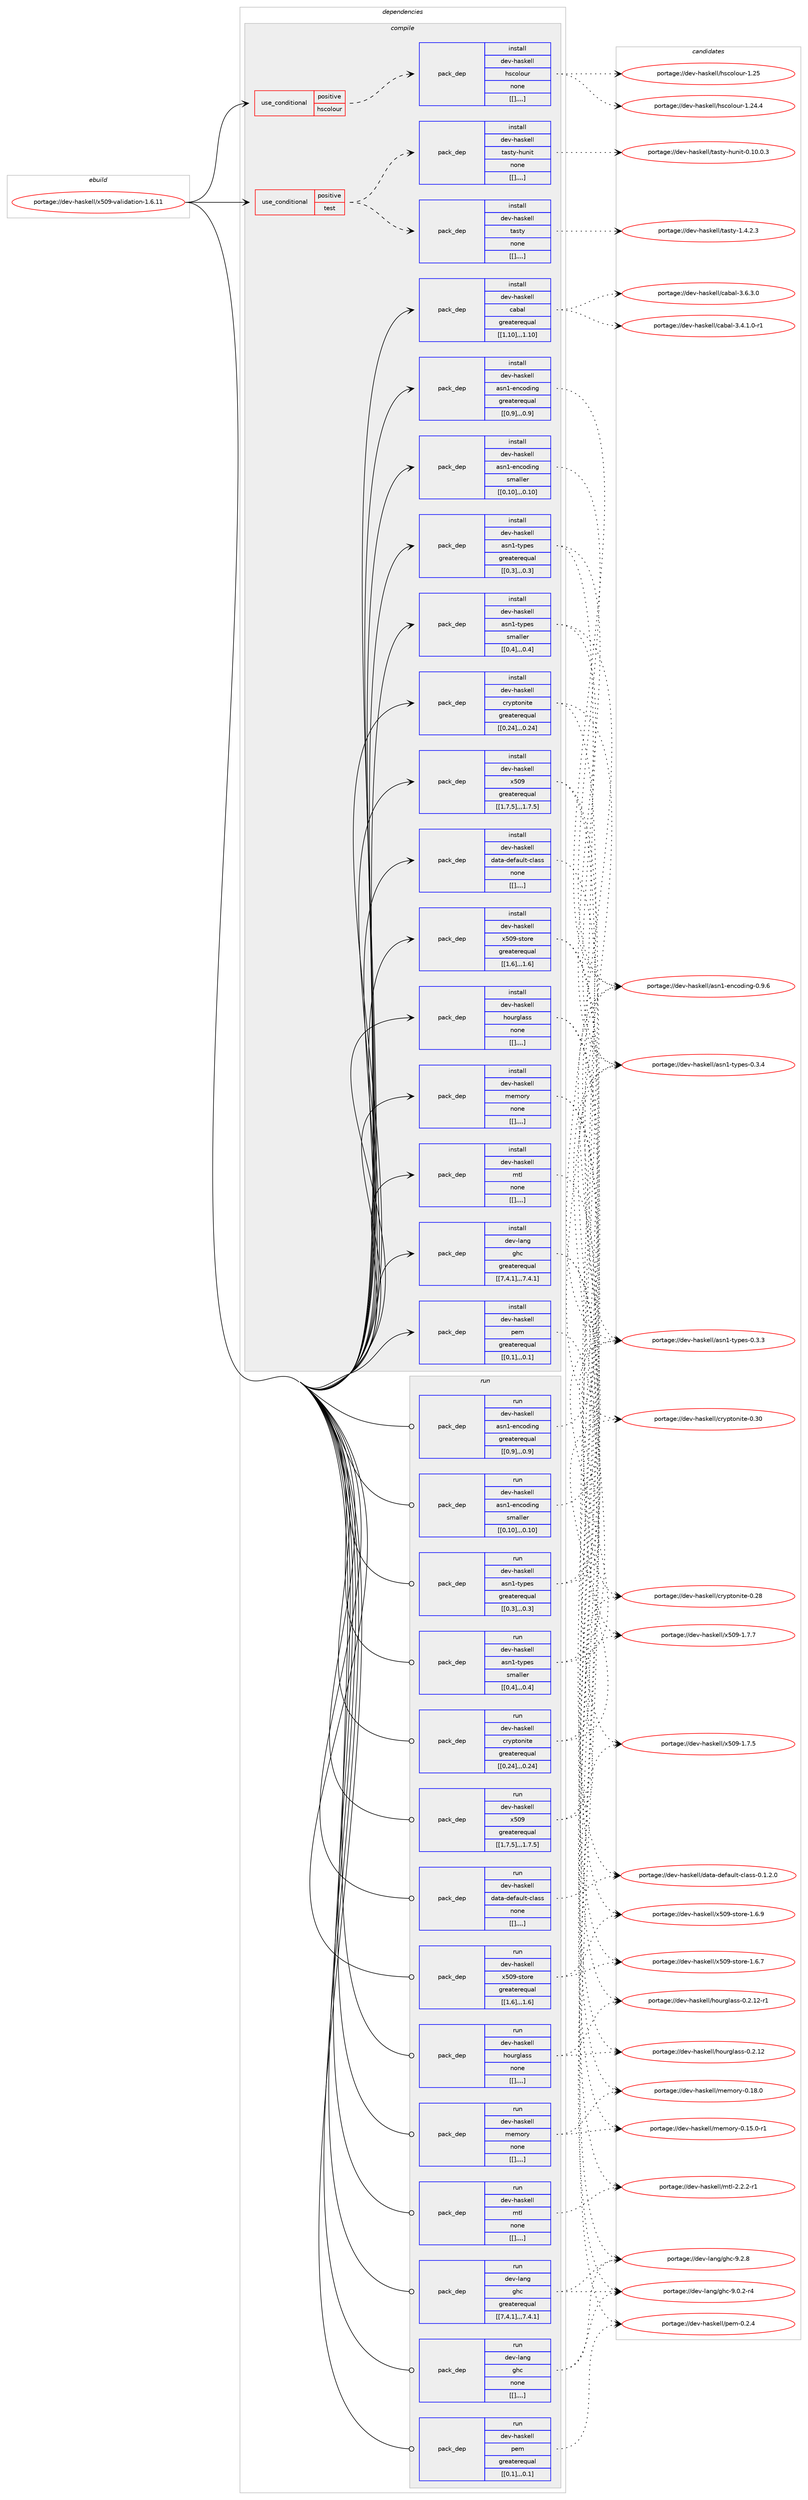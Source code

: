 digraph prolog {

# *************
# Graph options
# *************

newrank=true;
concentrate=true;
compound=true;
graph [rankdir=LR,fontname=Helvetica,fontsize=10,ranksep=1.5];#, ranksep=2.5, nodesep=0.2];
edge  [arrowhead=vee];
node  [fontname=Helvetica,fontsize=10];

# **********
# The ebuild
# **********

subgraph cluster_leftcol {
color=gray;
label=<<i>ebuild</i>>;
id [label="portage://dev-haskell/x509-validation-1.6.11", color=red, width=4, href="../dev-haskell/x509-validation-1.6.11.svg"];
}

# ****************
# The dependencies
# ****************

subgraph cluster_midcol {
color=gray;
label=<<i>dependencies</i>>;
subgraph cluster_compile {
fillcolor="#eeeeee";
style=filled;
label=<<i>compile</i>>;
subgraph cond21774 {
dependency92009 [label=<<TABLE BORDER="0" CELLBORDER="1" CELLSPACING="0" CELLPADDING="4"><TR><TD ROWSPAN="3" CELLPADDING="10">use_conditional</TD></TR><TR><TD>positive</TD></TR><TR><TD>hscolour</TD></TR></TABLE>>, shape=none, color=red];
subgraph pack69184 {
dependency92010 [label=<<TABLE BORDER="0" CELLBORDER="1" CELLSPACING="0" CELLPADDING="4" WIDTH="220"><TR><TD ROWSPAN="6" CELLPADDING="30">pack_dep</TD></TR><TR><TD WIDTH="110">install</TD></TR><TR><TD>dev-haskell</TD></TR><TR><TD>hscolour</TD></TR><TR><TD>none</TD></TR><TR><TD>[[],,,,]</TD></TR></TABLE>>, shape=none, color=blue];
}
dependency92009:e -> dependency92010:w [weight=20,style="dashed",arrowhead="vee"];
}
id:e -> dependency92009:w [weight=20,style="solid",arrowhead="vee"];
subgraph cond21775 {
dependency92011 [label=<<TABLE BORDER="0" CELLBORDER="1" CELLSPACING="0" CELLPADDING="4"><TR><TD ROWSPAN="3" CELLPADDING="10">use_conditional</TD></TR><TR><TD>positive</TD></TR><TR><TD>test</TD></TR></TABLE>>, shape=none, color=red];
subgraph pack69185 {
dependency92012 [label=<<TABLE BORDER="0" CELLBORDER="1" CELLSPACING="0" CELLPADDING="4" WIDTH="220"><TR><TD ROWSPAN="6" CELLPADDING="30">pack_dep</TD></TR><TR><TD WIDTH="110">install</TD></TR><TR><TD>dev-haskell</TD></TR><TR><TD>tasty</TD></TR><TR><TD>none</TD></TR><TR><TD>[[],,,,]</TD></TR></TABLE>>, shape=none, color=blue];
}
dependency92011:e -> dependency92012:w [weight=20,style="dashed",arrowhead="vee"];
subgraph pack69186 {
dependency92013 [label=<<TABLE BORDER="0" CELLBORDER="1" CELLSPACING="0" CELLPADDING="4" WIDTH="220"><TR><TD ROWSPAN="6" CELLPADDING="30">pack_dep</TD></TR><TR><TD WIDTH="110">install</TD></TR><TR><TD>dev-haskell</TD></TR><TR><TD>tasty-hunit</TD></TR><TR><TD>none</TD></TR><TR><TD>[[],,,,]</TD></TR></TABLE>>, shape=none, color=blue];
}
dependency92011:e -> dependency92013:w [weight=20,style="dashed",arrowhead="vee"];
}
id:e -> dependency92011:w [weight=20,style="solid",arrowhead="vee"];
subgraph pack69187 {
dependency92014 [label=<<TABLE BORDER="0" CELLBORDER="1" CELLSPACING="0" CELLPADDING="4" WIDTH="220"><TR><TD ROWSPAN="6" CELLPADDING="30">pack_dep</TD></TR><TR><TD WIDTH="110">install</TD></TR><TR><TD>dev-haskell</TD></TR><TR><TD>asn1-encoding</TD></TR><TR><TD>greaterequal</TD></TR><TR><TD>[[0,9],,,0.9]</TD></TR></TABLE>>, shape=none, color=blue];
}
id:e -> dependency92014:w [weight=20,style="solid",arrowhead="vee"];
subgraph pack69188 {
dependency92015 [label=<<TABLE BORDER="0" CELLBORDER="1" CELLSPACING="0" CELLPADDING="4" WIDTH="220"><TR><TD ROWSPAN="6" CELLPADDING="30">pack_dep</TD></TR><TR><TD WIDTH="110">install</TD></TR><TR><TD>dev-haskell</TD></TR><TR><TD>asn1-encoding</TD></TR><TR><TD>smaller</TD></TR><TR><TD>[[0,10],,,0.10]</TD></TR></TABLE>>, shape=none, color=blue];
}
id:e -> dependency92015:w [weight=20,style="solid",arrowhead="vee"];
subgraph pack69189 {
dependency92016 [label=<<TABLE BORDER="0" CELLBORDER="1" CELLSPACING="0" CELLPADDING="4" WIDTH="220"><TR><TD ROWSPAN="6" CELLPADDING="30">pack_dep</TD></TR><TR><TD WIDTH="110">install</TD></TR><TR><TD>dev-haskell</TD></TR><TR><TD>asn1-types</TD></TR><TR><TD>greaterequal</TD></TR><TR><TD>[[0,3],,,0.3]</TD></TR></TABLE>>, shape=none, color=blue];
}
id:e -> dependency92016:w [weight=20,style="solid",arrowhead="vee"];
subgraph pack69190 {
dependency92017 [label=<<TABLE BORDER="0" CELLBORDER="1" CELLSPACING="0" CELLPADDING="4" WIDTH="220"><TR><TD ROWSPAN="6" CELLPADDING="30">pack_dep</TD></TR><TR><TD WIDTH="110">install</TD></TR><TR><TD>dev-haskell</TD></TR><TR><TD>asn1-types</TD></TR><TR><TD>smaller</TD></TR><TR><TD>[[0,4],,,0.4]</TD></TR></TABLE>>, shape=none, color=blue];
}
id:e -> dependency92017:w [weight=20,style="solid",arrowhead="vee"];
subgraph pack69191 {
dependency92018 [label=<<TABLE BORDER="0" CELLBORDER="1" CELLSPACING="0" CELLPADDING="4" WIDTH="220"><TR><TD ROWSPAN="6" CELLPADDING="30">pack_dep</TD></TR><TR><TD WIDTH="110">install</TD></TR><TR><TD>dev-haskell</TD></TR><TR><TD>cabal</TD></TR><TR><TD>greaterequal</TD></TR><TR><TD>[[1,10],,,1.10]</TD></TR></TABLE>>, shape=none, color=blue];
}
id:e -> dependency92018:w [weight=20,style="solid",arrowhead="vee"];
subgraph pack69192 {
dependency92019 [label=<<TABLE BORDER="0" CELLBORDER="1" CELLSPACING="0" CELLPADDING="4" WIDTH="220"><TR><TD ROWSPAN="6" CELLPADDING="30">pack_dep</TD></TR><TR><TD WIDTH="110">install</TD></TR><TR><TD>dev-haskell</TD></TR><TR><TD>cryptonite</TD></TR><TR><TD>greaterequal</TD></TR><TR><TD>[[0,24],,,0.24]</TD></TR></TABLE>>, shape=none, color=blue];
}
id:e -> dependency92019:w [weight=20,style="solid",arrowhead="vee"];
subgraph pack69193 {
dependency92020 [label=<<TABLE BORDER="0" CELLBORDER="1" CELLSPACING="0" CELLPADDING="4" WIDTH="220"><TR><TD ROWSPAN="6" CELLPADDING="30">pack_dep</TD></TR><TR><TD WIDTH="110">install</TD></TR><TR><TD>dev-haskell</TD></TR><TR><TD>data-default-class</TD></TR><TR><TD>none</TD></TR><TR><TD>[[],,,,]</TD></TR></TABLE>>, shape=none, color=blue];
}
id:e -> dependency92020:w [weight=20,style="solid",arrowhead="vee"];
subgraph pack69194 {
dependency92021 [label=<<TABLE BORDER="0" CELLBORDER="1" CELLSPACING="0" CELLPADDING="4" WIDTH="220"><TR><TD ROWSPAN="6" CELLPADDING="30">pack_dep</TD></TR><TR><TD WIDTH="110">install</TD></TR><TR><TD>dev-haskell</TD></TR><TR><TD>hourglass</TD></TR><TR><TD>none</TD></TR><TR><TD>[[],,,,]</TD></TR></TABLE>>, shape=none, color=blue];
}
id:e -> dependency92021:w [weight=20,style="solid",arrowhead="vee"];
subgraph pack69195 {
dependency92022 [label=<<TABLE BORDER="0" CELLBORDER="1" CELLSPACING="0" CELLPADDING="4" WIDTH="220"><TR><TD ROWSPAN="6" CELLPADDING="30">pack_dep</TD></TR><TR><TD WIDTH="110">install</TD></TR><TR><TD>dev-haskell</TD></TR><TR><TD>memory</TD></TR><TR><TD>none</TD></TR><TR><TD>[[],,,,]</TD></TR></TABLE>>, shape=none, color=blue];
}
id:e -> dependency92022:w [weight=20,style="solid",arrowhead="vee"];
subgraph pack69196 {
dependency92023 [label=<<TABLE BORDER="0" CELLBORDER="1" CELLSPACING="0" CELLPADDING="4" WIDTH="220"><TR><TD ROWSPAN="6" CELLPADDING="30">pack_dep</TD></TR><TR><TD WIDTH="110">install</TD></TR><TR><TD>dev-haskell</TD></TR><TR><TD>mtl</TD></TR><TR><TD>none</TD></TR><TR><TD>[[],,,,]</TD></TR></TABLE>>, shape=none, color=blue];
}
id:e -> dependency92023:w [weight=20,style="solid",arrowhead="vee"];
subgraph pack69197 {
dependency92024 [label=<<TABLE BORDER="0" CELLBORDER="1" CELLSPACING="0" CELLPADDING="4" WIDTH="220"><TR><TD ROWSPAN="6" CELLPADDING="30">pack_dep</TD></TR><TR><TD WIDTH="110">install</TD></TR><TR><TD>dev-haskell</TD></TR><TR><TD>pem</TD></TR><TR><TD>greaterequal</TD></TR><TR><TD>[[0,1],,,0.1]</TD></TR></TABLE>>, shape=none, color=blue];
}
id:e -> dependency92024:w [weight=20,style="solid",arrowhead="vee"];
subgraph pack69198 {
dependency92025 [label=<<TABLE BORDER="0" CELLBORDER="1" CELLSPACING="0" CELLPADDING="4" WIDTH="220"><TR><TD ROWSPAN="6" CELLPADDING="30">pack_dep</TD></TR><TR><TD WIDTH="110">install</TD></TR><TR><TD>dev-haskell</TD></TR><TR><TD>x509</TD></TR><TR><TD>greaterequal</TD></TR><TR><TD>[[1,7,5],,,1.7.5]</TD></TR></TABLE>>, shape=none, color=blue];
}
id:e -> dependency92025:w [weight=20,style="solid",arrowhead="vee"];
subgraph pack69199 {
dependency92026 [label=<<TABLE BORDER="0" CELLBORDER="1" CELLSPACING="0" CELLPADDING="4" WIDTH="220"><TR><TD ROWSPAN="6" CELLPADDING="30">pack_dep</TD></TR><TR><TD WIDTH="110">install</TD></TR><TR><TD>dev-haskell</TD></TR><TR><TD>x509-store</TD></TR><TR><TD>greaterequal</TD></TR><TR><TD>[[1,6],,,1.6]</TD></TR></TABLE>>, shape=none, color=blue];
}
id:e -> dependency92026:w [weight=20,style="solid",arrowhead="vee"];
subgraph pack69200 {
dependency92027 [label=<<TABLE BORDER="0" CELLBORDER="1" CELLSPACING="0" CELLPADDING="4" WIDTH="220"><TR><TD ROWSPAN="6" CELLPADDING="30">pack_dep</TD></TR><TR><TD WIDTH="110">install</TD></TR><TR><TD>dev-lang</TD></TR><TR><TD>ghc</TD></TR><TR><TD>greaterequal</TD></TR><TR><TD>[[7,4,1],,,7.4.1]</TD></TR></TABLE>>, shape=none, color=blue];
}
id:e -> dependency92027:w [weight=20,style="solid",arrowhead="vee"];
}
subgraph cluster_compileandrun {
fillcolor="#eeeeee";
style=filled;
label=<<i>compile and run</i>>;
}
subgraph cluster_run {
fillcolor="#eeeeee";
style=filled;
label=<<i>run</i>>;
subgraph pack69201 {
dependency92028 [label=<<TABLE BORDER="0" CELLBORDER="1" CELLSPACING="0" CELLPADDING="4" WIDTH="220"><TR><TD ROWSPAN="6" CELLPADDING="30">pack_dep</TD></TR><TR><TD WIDTH="110">run</TD></TR><TR><TD>dev-haskell</TD></TR><TR><TD>asn1-encoding</TD></TR><TR><TD>greaterequal</TD></TR><TR><TD>[[0,9],,,0.9]</TD></TR></TABLE>>, shape=none, color=blue];
}
id:e -> dependency92028:w [weight=20,style="solid",arrowhead="odot"];
subgraph pack69202 {
dependency92029 [label=<<TABLE BORDER="0" CELLBORDER="1" CELLSPACING="0" CELLPADDING="4" WIDTH="220"><TR><TD ROWSPAN="6" CELLPADDING="30">pack_dep</TD></TR><TR><TD WIDTH="110">run</TD></TR><TR><TD>dev-haskell</TD></TR><TR><TD>asn1-encoding</TD></TR><TR><TD>smaller</TD></TR><TR><TD>[[0,10],,,0.10]</TD></TR></TABLE>>, shape=none, color=blue];
}
id:e -> dependency92029:w [weight=20,style="solid",arrowhead="odot"];
subgraph pack69203 {
dependency92030 [label=<<TABLE BORDER="0" CELLBORDER="1" CELLSPACING="0" CELLPADDING="4" WIDTH="220"><TR><TD ROWSPAN="6" CELLPADDING="30">pack_dep</TD></TR><TR><TD WIDTH="110">run</TD></TR><TR><TD>dev-haskell</TD></TR><TR><TD>asn1-types</TD></TR><TR><TD>greaterequal</TD></TR><TR><TD>[[0,3],,,0.3]</TD></TR></TABLE>>, shape=none, color=blue];
}
id:e -> dependency92030:w [weight=20,style="solid",arrowhead="odot"];
subgraph pack69204 {
dependency92031 [label=<<TABLE BORDER="0" CELLBORDER="1" CELLSPACING="0" CELLPADDING="4" WIDTH="220"><TR><TD ROWSPAN="6" CELLPADDING="30">pack_dep</TD></TR><TR><TD WIDTH="110">run</TD></TR><TR><TD>dev-haskell</TD></TR><TR><TD>asn1-types</TD></TR><TR><TD>smaller</TD></TR><TR><TD>[[0,4],,,0.4]</TD></TR></TABLE>>, shape=none, color=blue];
}
id:e -> dependency92031:w [weight=20,style="solid",arrowhead="odot"];
subgraph pack69205 {
dependency92032 [label=<<TABLE BORDER="0" CELLBORDER="1" CELLSPACING="0" CELLPADDING="4" WIDTH="220"><TR><TD ROWSPAN="6" CELLPADDING="30">pack_dep</TD></TR><TR><TD WIDTH="110">run</TD></TR><TR><TD>dev-haskell</TD></TR><TR><TD>cryptonite</TD></TR><TR><TD>greaterequal</TD></TR><TR><TD>[[0,24],,,0.24]</TD></TR></TABLE>>, shape=none, color=blue];
}
id:e -> dependency92032:w [weight=20,style="solid",arrowhead="odot"];
subgraph pack69206 {
dependency92033 [label=<<TABLE BORDER="0" CELLBORDER="1" CELLSPACING="0" CELLPADDING="4" WIDTH="220"><TR><TD ROWSPAN="6" CELLPADDING="30">pack_dep</TD></TR><TR><TD WIDTH="110">run</TD></TR><TR><TD>dev-haskell</TD></TR><TR><TD>data-default-class</TD></TR><TR><TD>none</TD></TR><TR><TD>[[],,,,]</TD></TR></TABLE>>, shape=none, color=blue];
}
id:e -> dependency92033:w [weight=20,style="solid",arrowhead="odot"];
subgraph pack69207 {
dependency92034 [label=<<TABLE BORDER="0" CELLBORDER="1" CELLSPACING="0" CELLPADDING="4" WIDTH="220"><TR><TD ROWSPAN="6" CELLPADDING="30">pack_dep</TD></TR><TR><TD WIDTH="110">run</TD></TR><TR><TD>dev-haskell</TD></TR><TR><TD>hourglass</TD></TR><TR><TD>none</TD></TR><TR><TD>[[],,,,]</TD></TR></TABLE>>, shape=none, color=blue];
}
id:e -> dependency92034:w [weight=20,style="solid",arrowhead="odot"];
subgraph pack69208 {
dependency92035 [label=<<TABLE BORDER="0" CELLBORDER="1" CELLSPACING="0" CELLPADDING="4" WIDTH="220"><TR><TD ROWSPAN="6" CELLPADDING="30">pack_dep</TD></TR><TR><TD WIDTH="110">run</TD></TR><TR><TD>dev-haskell</TD></TR><TR><TD>memory</TD></TR><TR><TD>none</TD></TR><TR><TD>[[],,,,]</TD></TR></TABLE>>, shape=none, color=blue];
}
id:e -> dependency92035:w [weight=20,style="solid",arrowhead="odot"];
subgraph pack69209 {
dependency92036 [label=<<TABLE BORDER="0" CELLBORDER="1" CELLSPACING="0" CELLPADDING="4" WIDTH="220"><TR><TD ROWSPAN="6" CELLPADDING="30">pack_dep</TD></TR><TR><TD WIDTH="110">run</TD></TR><TR><TD>dev-haskell</TD></TR><TR><TD>mtl</TD></TR><TR><TD>none</TD></TR><TR><TD>[[],,,,]</TD></TR></TABLE>>, shape=none, color=blue];
}
id:e -> dependency92036:w [weight=20,style="solid",arrowhead="odot"];
subgraph pack69210 {
dependency92037 [label=<<TABLE BORDER="0" CELLBORDER="1" CELLSPACING="0" CELLPADDING="4" WIDTH="220"><TR><TD ROWSPAN="6" CELLPADDING="30">pack_dep</TD></TR><TR><TD WIDTH="110">run</TD></TR><TR><TD>dev-haskell</TD></TR><TR><TD>pem</TD></TR><TR><TD>greaterequal</TD></TR><TR><TD>[[0,1],,,0.1]</TD></TR></TABLE>>, shape=none, color=blue];
}
id:e -> dependency92037:w [weight=20,style="solid",arrowhead="odot"];
subgraph pack69211 {
dependency92038 [label=<<TABLE BORDER="0" CELLBORDER="1" CELLSPACING="0" CELLPADDING="4" WIDTH="220"><TR><TD ROWSPAN="6" CELLPADDING="30">pack_dep</TD></TR><TR><TD WIDTH="110">run</TD></TR><TR><TD>dev-haskell</TD></TR><TR><TD>x509</TD></TR><TR><TD>greaterequal</TD></TR><TR><TD>[[1,7,5],,,1.7.5]</TD></TR></TABLE>>, shape=none, color=blue];
}
id:e -> dependency92038:w [weight=20,style="solid",arrowhead="odot"];
subgraph pack69212 {
dependency92039 [label=<<TABLE BORDER="0" CELLBORDER="1" CELLSPACING="0" CELLPADDING="4" WIDTH="220"><TR><TD ROWSPAN="6" CELLPADDING="30">pack_dep</TD></TR><TR><TD WIDTH="110">run</TD></TR><TR><TD>dev-haskell</TD></TR><TR><TD>x509-store</TD></TR><TR><TD>greaterequal</TD></TR><TR><TD>[[1,6],,,1.6]</TD></TR></TABLE>>, shape=none, color=blue];
}
id:e -> dependency92039:w [weight=20,style="solid",arrowhead="odot"];
subgraph pack69213 {
dependency92040 [label=<<TABLE BORDER="0" CELLBORDER="1" CELLSPACING="0" CELLPADDING="4" WIDTH="220"><TR><TD ROWSPAN="6" CELLPADDING="30">pack_dep</TD></TR><TR><TD WIDTH="110">run</TD></TR><TR><TD>dev-lang</TD></TR><TR><TD>ghc</TD></TR><TR><TD>greaterequal</TD></TR><TR><TD>[[7,4,1],,,7.4.1]</TD></TR></TABLE>>, shape=none, color=blue];
}
id:e -> dependency92040:w [weight=20,style="solid",arrowhead="odot"];
subgraph pack69214 {
dependency92041 [label=<<TABLE BORDER="0" CELLBORDER="1" CELLSPACING="0" CELLPADDING="4" WIDTH="220"><TR><TD ROWSPAN="6" CELLPADDING="30">pack_dep</TD></TR><TR><TD WIDTH="110">run</TD></TR><TR><TD>dev-lang</TD></TR><TR><TD>ghc</TD></TR><TR><TD>none</TD></TR><TR><TD>[[],,,,]</TD></TR></TABLE>>, shape=none, color=blue];
}
id:e -> dependency92041:w [weight=20,style="solid",arrowhead="odot"];
}
}

# **************
# The candidates
# **************

subgraph cluster_choices {
rank=same;
color=gray;
label=<<i>candidates</i>>;

subgraph choice69184 {
color=black;
nodesep=1;
choice100101118451049711510710110810847104115991111081111171144549465053 [label="portage://dev-haskell/hscolour-1.25", color=red, width=4,href="../dev-haskell/hscolour-1.25.svg"];
choice1001011184510497115107101108108471041159911110811111711445494650524652 [label="portage://dev-haskell/hscolour-1.24.4", color=red, width=4,href="../dev-haskell/hscolour-1.24.4.svg"];
dependency92010:e -> choice100101118451049711510710110810847104115991111081111171144549465053:w [style=dotted,weight="100"];
dependency92010:e -> choice1001011184510497115107101108108471041159911110811111711445494650524652:w [style=dotted,weight="100"];
}
subgraph choice69185 {
color=black;
nodesep=1;
choice100101118451049711510710110810847116971151161214549465246504651 [label="portage://dev-haskell/tasty-1.4.2.3", color=red, width=4,href="../dev-haskell/tasty-1.4.2.3.svg"];
dependency92012:e -> choice100101118451049711510710110810847116971151161214549465246504651:w [style=dotted,weight="100"];
}
subgraph choice69186 {
color=black;
nodesep=1;
choice1001011184510497115107101108108471169711511612145104117110105116454846494846484651 [label="portage://dev-haskell/tasty-hunit-0.10.0.3", color=red, width=4,href="../dev-haskell/tasty-hunit-0.10.0.3.svg"];
dependency92013:e -> choice1001011184510497115107101108108471169711511612145104117110105116454846494846484651:w [style=dotted,weight="100"];
}
subgraph choice69187 {
color=black;
nodesep=1;
choice10010111845104971151071011081084797115110494510111099111100105110103454846574654 [label="portage://dev-haskell/asn1-encoding-0.9.6", color=red, width=4,href="../dev-haskell/asn1-encoding-0.9.6.svg"];
dependency92014:e -> choice10010111845104971151071011081084797115110494510111099111100105110103454846574654:w [style=dotted,weight="100"];
}
subgraph choice69188 {
color=black;
nodesep=1;
choice10010111845104971151071011081084797115110494510111099111100105110103454846574654 [label="portage://dev-haskell/asn1-encoding-0.9.6", color=red, width=4,href="../dev-haskell/asn1-encoding-0.9.6.svg"];
dependency92015:e -> choice10010111845104971151071011081084797115110494510111099111100105110103454846574654:w [style=dotted,weight="100"];
}
subgraph choice69189 {
color=black;
nodesep=1;
choice100101118451049711510710110810847971151104945116121112101115454846514652 [label="portage://dev-haskell/asn1-types-0.3.4", color=red, width=4,href="../dev-haskell/asn1-types-0.3.4.svg"];
choice100101118451049711510710110810847971151104945116121112101115454846514651 [label="portage://dev-haskell/asn1-types-0.3.3", color=red, width=4,href="../dev-haskell/asn1-types-0.3.3.svg"];
dependency92016:e -> choice100101118451049711510710110810847971151104945116121112101115454846514652:w [style=dotted,weight="100"];
dependency92016:e -> choice100101118451049711510710110810847971151104945116121112101115454846514651:w [style=dotted,weight="100"];
}
subgraph choice69190 {
color=black;
nodesep=1;
choice100101118451049711510710110810847971151104945116121112101115454846514652 [label="portage://dev-haskell/asn1-types-0.3.4", color=red, width=4,href="../dev-haskell/asn1-types-0.3.4.svg"];
choice100101118451049711510710110810847971151104945116121112101115454846514651 [label="portage://dev-haskell/asn1-types-0.3.3", color=red, width=4,href="../dev-haskell/asn1-types-0.3.3.svg"];
dependency92017:e -> choice100101118451049711510710110810847971151104945116121112101115454846514652:w [style=dotted,weight="100"];
dependency92017:e -> choice100101118451049711510710110810847971151104945116121112101115454846514651:w [style=dotted,weight="100"];
}
subgraph choice69191 {
color=black;
nodesep=1;
choice100101118451049711510710110810847999798971084551465446514648 [label="portage://dev-haskell/cabal-3.6.3.0", color=red, width=4,href="../dev-haskell/cabal-3.6.3.0.svg"];
choice1001011184510497115107101108108479997989710845514652464946484511449 [label="portage://dev-haskell/cabal-3.4.1.0-r1", color=red, width=4,href="../dev-haskell/cabal-3.4.1.0-r1.svg"];
dependency92018:e -> choice100101118451049711510710110810847999798971084551465446514648:w [style=dotted,weight="100"];
dependency92018:e -> choice1001011184510497115107101108108479997989710845514652464946484511449:w [style=dotted,weight="100"];
}
subgraph choice69192 {
color=black;
nodesep=1;
choice100101118451049711510710110810847991141211121161111101051161014548465148 [label="portage://dev-haskell/cryptonite-0.30", color=red, width=4,href="../dev-haskell/cryptonite-0.30.svg"];
choice100101118451049711510710110810847991141211121161111101051161014548465056 [label="portage://dev-haskell/cryptonite-0.28", color=red, width=4,href="../dev-haskell/cryptonite-0.28.svg"];
dependency92019:e -> choice100101118451049711510710110810847991141211121161111101051161014548465148:w [style=dotted,weight="100"];
dependency92019:e -> choice100101118451049711510710110810847991141211121161111101051161014548465056:w [style=dotted,weight="100"];
}
subgraph choice69193 {
color=black;
nodesep=1;
choice100101118451049711510710110810847100971169745100101102971171081164599108971151154548464946504648 [label="portage://dev-haskell/data-default-class-0.1.2.0", color=red, width=4,href="../dev-haskell/data-default-class-0.1.2.0.svg"];
dependency92020:e -> choice100101118451049711510710110810847100971169745100101102971171081164599108971151154548464946504648:w [style=dotted,weight="100"];
}
subgraph choice69194 {
color=black;
nodesep=1;
choice10010111845104971151071011081084710411111711410310897115115454846504649504511449 [label="portage://dev-haskell/hourglass-0.2.12-r1", color=red, width=4,href="../dev-haskell/hourglass-0.2.12-r1.svg"];
choice1001011184510497115107101108108471041111171141031089711511545484650464950 [label="portage://dev-haskell/hourglass-0.2.12", color=red, width=4,href="../dev-haskell/hourglass-0.2.12.svg"];
dependency92021:e -> choice10010111845104971151071011081084710411111711410310897115115454846504649504511449:w [style=dotted,weight="100"];
dependency92021:e -> choice1001011184510497115107101108108471041111171141031089711511545484650464950:w [style=dotted,weight="100"];
}
subgraph choice69195 {
color=black;
nodesep=1;
choice10010111845104971151071011081084710910110911111412145484649564648 [label="portage://dev-haskell/memory-0.18.0", color=red, width=4,href="../dev-haskell/memory-0.18.0.svg"];
choice100101118451049711510710110810847109101109111114121454846495346484511449 [label="portage://dev-haskell/memory-0.15.0-r1", color=red, width=4,href="../dev-haskell/memory-0.15.0-r1.svg"];
dependency92022:e -> choice10010111845104971151071011081084710910110911111412145484649564648:w [style=dotted,weight="100"];
dependency92022:e -> choice100101118451049711510710110810847109101109111114121454846495346484511449:w [style=dotted,weight="100"];
}
subgraph choice69196 {
color=black;
nodesep=1;
choice1001011184510497115107101108108471091161084550465046504511449 [label="portage://dev-haskell/mtl-2.2.2-r1", color=red, width=4,href="../dev-haskell/mtl-2.2.2-r1.svg"];
dependency92023:e -> choice1001011184510497115107101108108471091161084550465046504511449:w [style=dotted,weight="100"];
}
subgraph choice69197 {
color=black;
nodesep=1;
choice100101118451049711510710110810847112101109454846504652 [label="portage://dev-haskell/pem-0.2.4", color=red, width=4,href="../dev-haskell/pem-0.2.4.svg"];
dependency92024:e -> choice100101118451049711510710110810847112101109454846504652:w [style=dotted,weight="100"];
}
subgraph choice69198 {
color=black;
nodesep=1;
choice100101118451049711510710110810847120534857454946554655 [label="portage://dev-haskell/x509-1.7.7", color=red, width=4,href="../dev-haskell/x509-1.7.7.svg"];
choice100101118451049711510710110810847120534857454946554653 [label="portage://dev-haskell/x509-1.7.5", color=red, width=4,href="../dev-haskell/x509-1.7.5.svg"];
dependency92025:e -> choice100101118451049711510710110810847120534857454946554655:w [style=dotted,weight="100"];
dependency92025:e -> choice100101118451049711510710110810847120534857454946554653:w [style=dotted,weight="100"];
}
subgraph choice69199 {
color=black;
nodesep=1;
choice10010111845104971151071011081084712053485745115116111114101454946544657 [label="portage://dev-haskell/x509-store-1.6.9", color=red, width=4,href="../dev-haskell/x509-store-1.6.9.svg"];
choice10010111845104971151071011081084712053485745115116111114101454946544655 [label="portage://dev-haskell/x509-store-1.6.7", color=red, width=4,href="../dev-haskell/x509-store-1.6.7.svg"];
dependency92026:e -> choice10010111845104971151071011081084712053485745115116111114101454946544657:w [style=dotted,weight="100"];
dependency92026:e -> choice10010111845104971151071011081084712053485745115116111114101454946544655:w [style=dotted,weight="100"];
}
subgraph choice69200 {
color=black;
nodesep=1;
choice10010111845108971101034710310499455746504656 [label="portage://dev-lang/ghc-9.2.8", color=red, width=4,href="../dev-lang/ghc-9.2.8.svg"];
choice100101118451089711010347103104994557464846504511452 [label="portage://dev-lang/ghc-9.0.2-r4", color=red, width=4,href="../dev-lang/ghc-9.0.2-r4.svg"];
dependency92027:e -> choice10010111845108971101034710310499455746504656:w [style=dotted,weight="100"];
dependency92027:e -> choice100101118451089711010347103104994557464846504511452:w [style=dotted,weight="100"];
}
subgraph choice69201 {
color=black;
nodesep=1;
choice10010111845104971151071011081084797115110494510111099111100105110103454846574654 [label="portage://dev-haskell/asn1-encoding-0.9.6", color=red, width=4,href="../dev-haskell/asn1-encoding-0.9.6.svg"];
dependency92028:e -> choice10010111845104971151071011081084797115110494510111099111100105110103454846574654:w [style=dotted,weight="100"];
}
subgraph choice69202 {
color=black;
nodesep=1;
choice10010111845104971151071011081084797115110494510111099111100105110103454846574654 [label="portage://dev-haskell/asn1-encoding-0.9.6", color=red, width=4,href="../dev-haskell/asn1-encoding-0.9.6.svg"];
dependency92029:e -> choice10010111845104971151071011081084797115110494510111099111100105110103454846574654:w [style=dotted,weight="100"];
}
subgraph choice69203 {
color=black;
nodesep=1;
choice100101118451049711510710110810847971151104945116121112101115454846514652 [label="portage://dev-haskell/asn1-types-0.3.4", color=red, width=4,href="../dev-haskell/asn1-types-0.3.4.svg"];
choice100101118451049711510710110810847971151104945116121112101115454846514651 [label="portage://dev-haskell/asn1-types-0.3.3", color=red, width=4,href="../dev-haskell/asn1-types-0.3.3.svg"];
dependency92030:e -> choice100101118451049711510710110810847971151104945116121112101115454846514652:w [style=dotted,weight="100"];
dependency92030:e -> choice100101118451049711510710110810847971151104945116121112101115454846514651:w [style=dotted,weight="100"];
}
subgraph choice69204 {
color=black;
nodesep=1;
choice100101118451049711510710110810847971151104945116121112101115454846514652 [label="portage://dev-haskell/asn1-types-0.3.4", color=red, width=4,href="../dev-haskell/asn1-types-0.3.4.svg"];
choice100101118451049711510710110810847971151104945116121112101115454846514651 [label="portage://dev-haskell/asn1-types-0.3.3", color=red, width=4,href="../dev-haskell/asn1-types-0.3.3.svg"];
dependency92031:e -> choice100101118451049711510710110810847971151104945116121112101115454846514652:w [style=dotted,weight="100"];
dependency92031:e -> choice100101118451049711510710110810847971151104945116121112101115454846514651:w [style=dotted,weight="100"];
}
subgraph choice69205 {
color=black;
nodesep=1;
choice100101118451049711510710110810847991141211121161111101051161014548465148 [label="portage://dev-haskell/cryptonite-0.30", color=red, width=4,href="../dev-haskell/cryptonite-0.30.svg"];
choice100101118451049711510710110810847991141211121161111101051161014548465056 [label="portage://dev-haskell/cryptonite-0.28", color=red, width=4,href="../dev-haskell/cryptonite-0.28.svg"];
dependency92032:e -> choice100101118451049711510710110810847991141211121161111101051161014548465148:w [style=dotted,weight="100"];
dependency92032:e -> choice100101118451049711510710110810847991141211121161111101051161014548465056:w [style=dotted,weight="100"];
}
subgraph choice69206 {
color=black;
nodesep=1;
choice100101118451049711510710110810847100971169745100101102971171081164599108971151154548464946504648 [label="portage://dev-haskell/data-default-class-0.1.2.0", color=red, width=4,href="../dev-haskell/data-default-class-0.1.2.0.svg"];
dependency92033:e -> choice100101118451049711510710110810847100971169745100101102971171081164599108971151154548464946504648:w [style=dotted,weight="100"];
}
subgraph choice69207 {
color=black;
nodesep=1;
choice10010111845104971151071011081084710411111711410310897115115454846504649504511449 [label="portage://dev-haskell/hourglass-0.2.12-r1", color=red, width=4,href="../dev-haskell/hourglass-0.2.12-r1.svg"];
choice1001011184510497115107101108108471041111171141031089711511545484650464950 [label="portage://dev-haskell/hourglass-0.2.12", color=red, width=4,href="../dev-haskell/hourglass-0.2.12.svg"];
dependency92034:e -> choice10010111845104971151071011081084710411111711410310897115115454846504649504511449:w [style=dotted,weight="100"];
dependency92034:e -> choice1001011184510497115107101108108471041111171141031089711511545484650464950:w [style=dotted,weight="100"];
}
subgraph choice69208 {
color=black;
nodesep=1;
choice10010111845104971151071011081084710910110911111412145484649564648 [label="portage://dev-haskell/memory-0.18.0", color=red, width=4,href="../dev-haskell/memory-0.18.0.svg"];
choice100101118451049711510710110810847109101109111114121454846495346484511449 [label="portage://dev-haskell/memory-0.15.0-r1", color=red, width=4,href="../dev-haskell/memory-0.15.0-r1.svg"];
dependency92035:e -> choice10010111845104971151071011081084710910110911111412145484649564648:w [style=dotted,weight="100"];
dependency92035:e -> choice100101118451049711510710110810847109101109111114121454846495346484511449:w [style=dotted,weight="100"];
}
subgraph choice69209 {
color=black;
nodesep=1;
choice1001011184510497115107101108108471091161084550465046504511449 [label="portage://dev-haskell/mtl-2.2.2-r1", color=red, width=4,href="../dev-haskell/mtl-2.2.2-r1.svg"];
dependency92036:e -> choice1001011184510497115107101108108471091161084550465046504511449:w [style=dotted,weight="100"];
}
subgraph choice69210 {
color=black;
nodesep=1;
choice100101118451049711510710110810847112101109454846504652 [label="portage://dev-haskell/pem-0.2.4", color=red, width=4,href="../dev-haskell/pem-0.2.4.svg"];
dependency92037:e -> choice100101118451049711510710110810847112101109454846504652:w [style=dotted,weight="100"];
}
subgraph choice69211 {
color=black;
nodesep=1;
choice100101118451049711510710110810847120534857454946554655 [label="portage://dev-haskell/x509-1.7.7", color=red, width=4,href="../dev-haskell/x509-1.7.7.svg"];
choice100101118451049711510710110810847120534857454946554653 [label="portage://dev-haskell/x509-1.7.5", color=red, width=4,href="../dev-haskell/x509-1.7.5.svg"];
dependency92038:e -> choice100101118451049711510710110810847120534857454946554655:w [style=dotted,weight="100"];
dependency92038:e -> choice100101118451049711510710110810847120534857454946554653:w [style=dotted,weight="100"];
}
subgraph choice69212 {
color=black;
nodesep=1;
choice10010111845104971151071011081084712053485745115116111114101454946544657 [label="portage://dev-haskell/x509-store-1.6.9", color=red, width=4,href="../dev-haskell/x509-store-1.6.9.svg"];
choice10010111845104971151071011081084712053485745115116111114101454946544655 [label="portage://dev-haskell/x509-store-1.6.7", color=red, width=4,href="../dev-haskell/x509-store-1.6.7.svg"];
dependency92039:e -> choice10010111845104971151071011081084712053485745115116111114101454946544657:w [style=dotted,weight="100"];
dependency92039:e -> choice10010111845104971151071011081084712053485745115116111114101454946544655:w [style=dotted,weight="100"];
}
subgraph choice69213 {
color=black;
nodesep=1;
choice10010111845108971101034710310499455746504656 [label="portage://dev-lang/ghc-9.2.8", color=red, width=4,href="../dev-lang/ghc-9.2.8.svg"];
choice100101118451089711010347103104994557464846504511452 [label="portage://dev-lang/ghc-9.0.2-r4", color=red, width=4,href="../dev-lang/ghc-9.0.2-r4.svg"];
dependency92040:e -> choice10010111845108971101034710310499455746504656:w [style=dotted,weight="100"];
dependency92040:e -> choice100101118451089711010347103104994557464846504511452:w [style=dotted,weight="100"];
}
subgraph choice69214 {
color=black;
nodesep=1;
choice10010111845108971101034710310499455746504656 [label="portage://dev-lang/ghc-9.2.8", color=red, width=4,href="../dev-lang/ghc-9.2.8.svg"];
choice100101118451089711010347103104994557464846504511452 [label="portage://dev-lang/ghc-9.0.2-r4", color=red, width=4,href="../dev-lang/ghc-9.0.2-r4.svg"];
dependency92041:e -> choice10010111845108971101034710310499455746504656:w [style=dotted,weight="100"];
dependency92041:e -> choice100101118451089711010347103104994557464846504511452:w [style=dotted,weight="100"];
}
}

}
